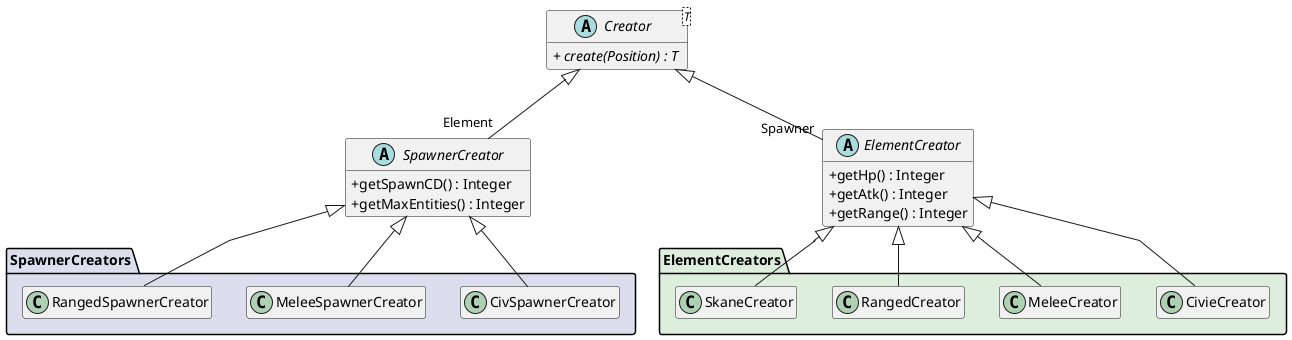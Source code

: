 @startuml

hide empty members
skinparam classAttributeIconSize 0
skinparam linetype polyline
skinparam shadowing false

abstract class Creator<T> {
+ // create(Position) : T //
}

abstract class ElementCreator {
+ getHp() : Integer
+ getAtk() : Integer
+ getRange() : Integer
}

package "ElementCreators" #DDEEDD {
    class CivieCreator {}
    class MeleeCreator {}
    class RangedCreator {}
    class SkaneCreator {}
}

abstract class SpawnerCreator {
+ getSpawnCD() : Integer
+ getMaxEntities() : Integer
}

package "SpawnerCreators" #DDDDEE {
    class CivSpawnerCreator {}
    class MeleeSpawnerCreator {}
    class RangedSpawnerCreator {}
}

ElementCreator "Spawner"-up-^ Creator
CivieCreator -up-^ ElementCreator
RangedCreator -up-^ ElementCreator
MeleeCreator -up-^ ElementCreator
SkaneCreator -up-^ ElementCreator

SpawnerCreator "Element"-up-^ Creator
CivSpawnerCreator -up-^ SpawnerCreator
MeleeSpawnerCreator -up-^ SpawnerCreator
RangedSpawnerCreator -up-^ SpawnerCreator

@enduml
